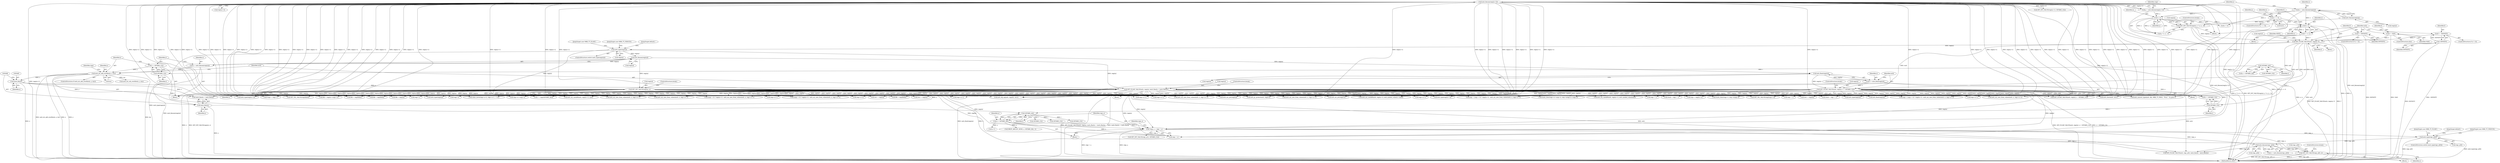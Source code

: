 digraph "0_mruby_1905091634a6a2925c911484434448e568330626@array" {
"1005588" [label="(Call,SET_INT_VALUE(regs_a[0], z))"];
"1005558" [label="(Call,mrb_fixnum(regs_a[0]))"];
"1005542" [label="(Call,*regs_a = regs + a)"];
"1005506" [label="(Call,SET_FLOAT_VALUE(mrb, regs[a], x + GETARG_C(i)))"];
"1005437" [label="(Call,SET_FLOAT_VALUE(mrb, regs[a], f))"];
"1005392" [label="(Call,SET_INT_VALUE(regs[a], y ? x / y : 0))"];
"1005379" [label="(Call,mrb_fixnum(regs[a]))"];
"1005398" [label="(Call,x / y)"];
"1005377" [label="(Call,x = mrb_fixnum(regs[a]))"];
"1005384" [label="(Call,y = mrb_fixnum(regs[a+1]))"];
"1005386" [label="(Call,mrb_fixnum(regs[a+1]))"];
"1005432" [label="(Call,f = x / y)"];
"1005434" [label="(Call,x / y)"];
"1005406" [label="(Call,y == 0)"];
"1005422" [label="(Call,f = -INFINITY)"];
"1005424" [label="(Call,-INFINITY)"];
"1005414" [label="(Call,f = INFINITY)"];
"1005427" [label="(Call,f = NAN)"];
"1005502" [label="(Call,mrb_float(regs[a]))"];
"1005451" [label="(Call,mrb_type(regs[a]))"];
"1005500" [label="(Call,x = mrb_float(regs[a]))"];
"1005513" [label="(Call,GETARG_C(i))"];
"1005448" [label="(Call,GETARG_A(i))"];
"1005491" [label="(Call,SET_INT_VALUE(regs[a], z))"];
"1005461" [label="(Call,mrb_fixnum(regs[a]))"];
"1005478" [label="(Call,SET_FLOAT_VALUE(mrb, regs[a], (mrb_float)x + (mrb_float)y))"];
"1005484" [label="(Call,(mrb_float)x)"];
"1005472" [label="(Call,mrb_int_add_overflow(x, y, &z))"];
"1005459" [label="(Call,x = mrb_fixnum(regs[a]))"];
"1005466" [label="(Call,y = GETARG_C(i))"];
"1005468" [label="(Call,GETARG_C(i))"];
"1005487" [label="(Call,(mrb_float)y)"];
"1005537" [label="(Call,a = GETARG_A(i))"];
"1005539" [label="(Call,GETARG_A(i))"];
"1005548" [label="(Call,mrb_type(regs_a[0]))"];
"1005517" [label="(Call,SET_INT_VALUE(regs[a+1], GETARG_C(i)))"];
"1005547" [label="(ControlStructure,switch (mrb_type(regs_a[0])))"];
"1005502" [label="(Call,mrb_float(regs[a]))"];
"1005575" [label="(Call,SET_FLOAT_VALUE(mrb, regs_a[0], (mrb_float)x - (mrb_float)y))"];
"1001530" [label="(Call,blk = regs[bidx])"];
"1001620" [label="(Call,mrb_ary_new_from_values(mrb, n, regs+a+1))"];
"1005426" [label="(ControlStructure,else)"];
"1005408" [label="(Literal,0)"];
"1005466" [label="(Call,y = GETARG_C(i))"];
"1005442" [label="(Identifier,f)"];
"1005418" [label="(ControlStructure,if (x < 0))"];
"1005378" [label="(Identifier,x)"];
"1005429" [label="(Identifier,NAN)"];
"1001560" [label="(Call,mrb_class(mrb, recv))"];
"1003113" [label="(Call,mrb_ary_ptr(regs[1]))"];
"1005514" [label="(Identifier,i)"];
"1005538" [label="(Identifier,a)"];
"1005407" [label="(Identifier,y)"];
"1005380" [label="(Call,regs[a])"];
"1002208" [label="(Call,regs+ci->argc+2)"];
"1003074" [label="(Call,*argv = regs+1)"];
"1005423" [label="(Identifier,f)"];
"1005425" [label="(Identifier,INFINITY)"];
"1005446" [label="(Call,a = GETARG_A(i))"];
"1005402" [label="(ControlStructure,break;)"];
"1002464" [label="(Call,(argc < 0) ? regs[a+1] : mrb_ary_new_from_values(mrb, n, regs+a+1))"];
"1005427" [label="(Call,f = NAN)"];
"1005475" [label="(Call,&z)"];
"1005492" [label="(Call,regs[a])"];
"1005399" [label="(Identifier,x)"];
"1005558" [label="(Call,mrb_fixnum(regs_a[0]))"];
"1005503" [label="(Call,regs[a])"];
"1005473" [label="(Identifier,x)"];
"1005461" [label="(Call,mrb_fixnum(regs[a]))"];
"1001523" [label="(Call,blk = regs[bidx])"];
"1005542" [label="(Call,*regs_a = regs + a)"];
"1005448" [label="(Call,GETARG_A(i))"];
"1005400" [label="(Identifier,y)"];
"1005535" [label="(Block,)"];
"1004616" [label="(Call,value_move(regs+a+2, regs+a+1, ++n))"];
"1005457" [label="(Block,)"];
"1004582" [label="(Call,mrb_ary_new_from_values(mrb, n, regs+a+1))"];
"1005500" [label="(Call,x = mrb_float(regs[a]))"];
"1005484" [label="(Call,(mrb_float)x)"];
"1001623" [label="(Call,regs+a+1)"];
"1002360" [label="(Call,recv = regs[0])"];
"1005486" [label="(Identifier,x)"];
"1001519" [label="(Call,SET_NIL_VALUE(regs[bidx]))"];
"1005507" [label="(Identifier,mrb)"];
"1004606" [label="(Call,mrb_ary_unshift(mrb, regs[a+1], sym))"];
"1005640" [label="(Call,a+1)"];
"1005491" [label="(Call,SET_INT_VALUE(regs[a], z))"];
"1005434" [label="(Call,x / y)"];
"1001547" [label="(Call,mrb_convert_type(mrb, blk, MRB_TT_PROC, \"Proc\", \"to_proc\"))"];
"1005565" [label="(Call,GETARG_C(i))"];
"1005540" [label="(Identifier,i)"];
"1005550" [label="(Identifier,regs_a)"];
"1003076" [label="(Call,regs+1)"];
"1002871" [label="(Call,regs + 1)"];
"1002869" [label="(Call,stack = regs + 1)"];
"1004571" [label="(Call,args = regs[a+1])"];
"1005406" [label="(Call,y == 0)"];
"1005412" [label="(Identifier,x)"];
"1005487" [label="(Call,(mrb_float)y)"];
"1005549" [label="(Call,regs_a[0])"];
"1005436" [label="(Identifier,y)"];
"1005599" [label="(Call,mrb_float(regs[a]))"];
"1004901" [label="(Call,mrb_type(regs[a]))"];
"1005377" [label="(Call,x = mrb_fixnum(regs[a]))"];
"1005543" [label="(Identifier,regs_a)"];
"1005387" [label="(Call,regs[a+1])"];
"1005398" [label="(Call,x / y)"];
"1002462" [label="(Call,args = (argc < 0) ? regs[a+1] : mrb_ary_new_from_values(mrb, n, regs+a+1))"];
"1002520" [label="(Call,regs+a+1)"];
"1001508" [label="(Call,recv = regs[a])"];
"1005410" [label="(ControlStructure,if (x > 0))"];
"1005379" [label="(Call,mrb_fixnum(regs[a]))"];
"1005393" [label="(Call,regs[a])"];
"1005474" [label="(Identifier,y)"];
"1005593" [label="(ControlStructure,break;)"];
"1005537" [label="(Call,a = GETARG_A(i))"];
"1002969" [label="(Call,mrb_ary_ptr(regs[a]))"];
"1003127" [label="(Call,mrb_gc_protect(mrb, regs[1]))"];
"1005438" [label="(Identifier,mrb)"];
"1005411" [label="(Call,x > 0)"];
"1005392" [label="(Call,SET_INT_VALUE(regs[a], y ? x / y : 0))"];
"1005459" [label="(Call,x = mrb_fixnum(regs[a]))"];
"1005469" [label="(Identifier,i)"];
"1005589" [label="(Call,regs_a[0])"];
"1005452" [label="(Call,regs[a])"];
"1005375" [label="(Block,)"];
"1005386" [label="(Call,mrb_fixnum(regs[a+1]))"];
"1005462" [label="(Call,regs[a])"];
"1005637" [label="(Call,mrb_type(regs[a+1]))"];
"1005516" [label="(JumpTarget,default:)"];
"1004813" [label="(Call,stack = regs + 1)"];
"1001680" [label="(Call,mrb_ary_unshift(mrb, regs[a+1], mrb_symbol_value(mid)))"];
"1005439" [label="(Call,regs[a])"];
"1005385" [label="(Identifier,y)"];
"1005415" [label="(Identifier,f)"];
"1005432" [label="(Call,f = x / y)"];
"1005451" [label="(Call,mrb_type(regs[a]))"];
"1002187" [label="(Call,regs+3)"];
"1005437" [label="(Call,SET_FLOAT_VALUE(mrb, regs[a], f))"];
"1005496" [label="(ControlStructure,break;)"];
"1005424" [label="(Call,-INFINITY)"];
"1002517" [label="(Call,mrb_ary_new_from_values(mrb, n, regs+a+1))"];
"1003552" [label="(Call,blk = regs[2])"];
"1005666" [label="(MethodReturn,RET)"];
"1005384" [label="(Call,y = mrb_fixnum(regs[a+1]))"];
"1001601" [label="(Call,mrb_obj_eq(mrb, regs[0], recv))"];
"1005633" [label="(Call,mrb_type(regs[a]))"];
"1001611" [label="(Call,(argc < 0) ? regs[a+1] : mrb_ary_new_from_values(mrb, n, regs+a+1))"];
"1002207" [label="(Call,stack_clear(regs+ci->argc+2, irep->nregs-ci->argc-2))"];
"1005490" [label="(ControlStructure,break;)"];
"1005554" [label="(Block,)"];
"1004815" [label="(Call,regs + 1)"];
"1005422" [label="(Call,f = -INFINITY)"];
"1003247" [label="(Call,SET_NIL_VALUE(regs[argc+1]))"];
"1005435" [label="(Identifier,x)"];
"1004622" [label="(Call,regs+a+1)"];
"1005622" [label="(Call,MKOP_ABC(OP_SEND, a, GETARG_B(i), 1))"];
"1005477" [label="(Block,)"];
"1001609" [label="(Call,args = (argc < 0) ? regs[a+1] : mrb_ary_new_from_values(mrb, n, regs+a+1))"];
"1005515" [label="(ControlStructure,break;)"];
"1005478" [label="(Call,SET_FLOAT_VALUE(mrb, regs[a], (mrb_float)x + (mrb_float)y))"];
"1005431" [label="(Block,)"];
"1005353" [label="(Block,)"];
"1005405" [label="(ControlStructure,if (y == 0))"];
"1005498" [label="(Block,)"];
"1005508" [label="(Call,regs[a])"];
"1005569" [label="(Call,mrb_int_sub_overflow(x, y, &z))"];
"1005523" [label="(Call,GETARG_C(i))"];
"1005618" [label="(Call,GETARG_C(i))"];
"1005513" [label="(Call,GETARG_C(i))"];
"1005497" [label="(JumpTarget,case MRB_TT_FLOAT:)"];
"1005511" [label="(Call,x + GETARG_C(i))"];
"1001661" [label="(Call,mrb_ary_new_from_values(mrb, n, regs+a+1))"];
"1003878" [label="(Call,v = regs[GETARG_A(i)])"];
"1005479" [label="(Identifier,mrb)"];
"1001664" [label="(Call,regs+a+1)"];
"1005610" [label="(Call,GETARG_C(i))"];
"1005467" [label="(Identifier,y)"];
"1003559" [label="(Call,blk = regs[ci->argc+1])"];
"1005495" [label="(Identifier,z)"];
"1005483" [label="(Call,(mrb_float)x + (mrb_float)y)"];
"1005416" [label="(Identifier,INFINITY)"];
"1005553" [label="(JumpTarget,case MRB_TT_FIXNUM:)"];
"1005480" [label="(Call,regs[a])"];
"1005414" [label="(Call,f = INFINITY)"];
"1005394" [label="(Identifier,regs)"];
"1005614" [label="(Call,SET_INT_VALUE(regs_a[1], GETARG_C(i)))"];
"1005588" [label="(Call,SET_INT_VALUE(regs_a[0], z))"];
"1005559" [label="(Call,regs_a[0])"];
"1005449" [label="(Identifier,i)"];
"1005460" [label="(Identifier,x)"];
"1005471" [label="(ControlStructure,if (mrb_int_add_overflow(x, y, &z)))"];
"1005396" [label="(Call,y ? x / y : 0)"];
"1005433" [label="(Identifier,f)"];
"1005594" [label="(JumpTarget,case MRB_TT_FLOAT:)"];
"1005613" [label="(JumpTarget,default:)"];
"1005592" [label="(Identifier,z)"];
"1005472" [label="(Call,mrb_int_add_overflow(x, y, &z))"];
"1005489" [label="(Identifier,y)"];
"1005506" [label="(Call,SET_FLOAT_VALUE(mrb, regs[a], x + GETARG_C(i)))"];
"1004585" [label="(Call,regs+a+1)"];
"1004905" [label="(Call,mrb_type(regs[a+1]))"];
"1005556" [label="(Call,x = mrb_fixnum(regs_a[0]))"];
"1005603" [label="(Call,SET_FLOAT_VALUE(mrb, regs[a], x - GETARG_C(i)))"];
"1002476" [label="(Call,regs+a+1)"];
"1005548" [label="(Call,mrb_type(regs_a[0]))"];
"1002186" [label="(Call,stack_clear(regs+3, irep->nregs-3))"];
"1002536" [label="(Call,mrb_ary_unshift(mrb, regs[a+1], mrb_symbol_value(ci->mid)))"];
"1005428" [label="(Identifier,f)"];
"1005493" [label="(Identifier,regs)"];
"1005450" [label="(ControlStructure,switch (mrb_type(regs[a])))"];
"1005443" [label="(Identifier,NEXT)"];
"1002383" [label="(Call,blk = regs[bidx])"];
"1002473" [label="(Call,mrb_ary_new_from_values(mrb, n, regs+a+1))"];
"1005501" [label="(Identifier,x)"];
"1005456" [label="(JumpTarget,case MRB_TT_FIXNUM:)"];
"1005544" [label="(Call,regs + a)"];
"1004522" [label="(Call,recv = regs[a])"];
"1005539" [label="(Call,GETARG_A(i))"];
"1005468" [label="(Call,GETARG_C(i))"];
"1004617" [label="(Call,regs+a+2)"];
"1005588" -> "1005554"  [label="AST: "];
"1005588" -> "1005592"  [label="CFG: "];
"1005589" -> "1005588"  [label="AST: "];
"1005592" -> "1005588"  [label="AST: "];
"1005593" -> "1005588"  [label="CFG: "];
"1005588" -> "1005666"  [label="DDG: z"];
"1005588" -> "1005666"  [label="DDG: regs_a[0]"];
"1005588" -> "1005666"  [label="DDG: SET_INT_VALUE(regs_a[0], z)"];
"1005558" -> "1005588"  [label="DDG: regs_a[0]"];
"1005542" -> "1005588"  [label="DDG: regs_a"];
"1005491" -> "1005588"  [label="DDG: z"];
"1005558" -> "1005556"  [label="AST: "];
"1005558" -> "1005559"  [label="CFG: "];
"1005559" -> "1005558"  [label="AST: "];
"1005556" -> "1005558"  [label="CFG: "];
"1005558" -> "1005556"  [label="DDG: regs_a[0]"];
"1005542" -> "1005558"  [label="DDG: regs_a"];
"1005548" -> "1005558"  [label="DDG: regs_a[0]"];
"1005558" -> "1005575"  [label="DDG: regs_a[0]"];
"1005542" -> "1005535"  [label="AST: "];
"1005542" -> "1005544"  [label="CFG: "];
"1005543" -> "1005542"  [label="AST: "];
"1005544" -> "1005542"  [label="AST: "];
"1005550" -> "1005542"  [label="CFG: "];
"1005542" -> "1005666"  [label="DDG: regs_a"];
"1005542" -> "1005666"  [label="DDG: regs + a"];
"1005506" -> "1005542"  [label="DDG: regs[a]"];
"1005386" -> "1005542"  [label="DDG: regs[a+1]"];
"1005491" -> "1005542"  [label="DDG: regs[a]"];
"1005478" -> "1005542"  [label="DDG: regs[a]"];
"1005537" -> "1005542"  [label="DDG: a"];
"1005542" -> "1005548"  [label="DDG: regs_a"];
"1005542" -> "1005575"  [label="DDG: regs_a"];
"1005542" -> "1005614"  [label="DDG: regs_a"];
"1005506" -> "1005498"  [label="AST: "];
"1005506" -> "1005511"  [label="CFG: "];
"1005507" -> "1005506"  [label="AST: "];
"1005508" -> "1005506"  [label="AST: "];
"1005511" -> "1005506"  [label="AST: "];
"1005515" -> "1005506"  [label="CFG: "];
"1005506" -> "1005666"  [label="DDG: SET_FLOAT_VALUE(mrb, regs[a], x + GETARG_C(i))"];
"1005506" -> "1005666"  [label="DDG: x + GETARG_C(i)"];
"1005506" -> "1001508"  [label="DDG: regs[a]"];
"1005506" -> "1001519"  [label="DDG: regs[a]"];
"1005506" -> "1001523"  [label="DDG: regs[a]"];
"1005506" -> "1001530"  [label="DDG: regs[a]"];
"1005506" -> "1001547"  [label="DDG: mrb"];
"1005506" -> "1001560"  [label="DDG: mrb"];
"1005506" -> "1001601"  [label="DDG: regs[a]"];
"1005506" -> "1001609"  [label="DDG: regs[a]"];
"1005506" -> "1001611"  [label="DDG: regs[a]"];
"1005506" -> "1001620"  [label="DDG: regs[a]"];
"1005506" -> "1001623"  [label="DDG: regs[a]"];
"1005506" -> "1001661"  [label="DDG: regs[a]"];
"1005506" -> "1001664"  [label="DDG: regs[a]"];
"1005506" -> "1001680"  [label="DDG: regs[a]"];
"1005506" -> "1002186"  [label="DDG: regs[a]"];
"1005506" -> "1002187"  [label="DDG: regs[a]"];
"1005506" -> "1002207"  [label="DDG: regs[a]"];
"1005506" -> "1002208"  [label="DDG: regs[a]"];
"1005506" -> "1002360"  [label="DDG: regs[a]"];
"1005506" -> "1002383"  [label="DDG: regs[a]"];
"1005506" -> "1002462"  [label="DDG: regs[a]"];
"1005506" -> "1002464"  [label="DDG: regs[a]"];
"1005506" -> "1002473"  [label="DDG: regs[a]"];
"1005506" -> "1002476"  [label="DDG: regs[a]"];
"1005506" -> "1002517"  [label="DDG: regs[a]"];
"1005506" -> "1002520"  [label="DDG: regs[a]"];
"1005506" -> "1002536"  [label="DDG: regs[a]"];
"1005506" -> "1002869"  [label="DDG: regs[a]"];
"1005506" -> "1002871"  [label="DDG: regs[a]"];
"1005506" -> "1002969"  [label="DDG: regs[a]"];
"1005506" -> "1003074"  [label="DDG: regs[a]"];
"1005506" -> "1003076"  [label="DDG: regs[a]"];
"1005506" -> "1003113"  [label="DDG: regs[a]"];
"1005506" -> "1003127"  [label="DDG: regs[a]"];
"1005506" -> "1003247"  [label="DDG: regs[a]"];
"1005506" -> "1003552"  [label="DDG: regs[a]"];
"1005506" -> "1003559"  [label="DDG: regs[a]"];
"1005506" -> "1003878"  [label="DDG: regs[a]"];
"1005506" -> "1004522"  [label="DDG: regs[a]"];
"1005506" -> "1004571"  [label="DDG: regs[a]"];
"1005506" -> "1004582"  [label="DDG: regs[a]"];
"1005506" -> "1004585"  [label="DDG: regs[a]"];
"1005506" -> "1004606"  [label="DDG: regs[a]"];
"1005506" -> "1004616"  [label="DDG: regs[a]"];
"1005506" -> "1004617"  [label="DDG: regs[a]"];
"1005506" -> "1004622"  [label="DDG: regs[a]"];
"1005506" -> "1004813"  [label="DDG: regs[a]"];
"1005506" -> "1004815"  [label="DDG: regs[a]"];
"1005506" -> "1004901"  [label="DDG: regs[a]"];
"1005506" -> "1004905"  [label="DDG: regs[a]"];
"1005437" -> "1005506"  [label="DDG: mrb"];
"1005502" -> "1005506"  [label="DDG: regs[a]"];
"1005500" -> "1005506"  [label="DDG: x"];
"1005513" -> "1005506"  [label="DDG: i"];
"1005506" -> "1005544"  [label="DDG: regs[a]"];
"1005506" -> "1005575"  [label="DDG: mrb"];
"1005506" -> "1005599"  [label="DDG: regs[a]"];
"1005506" -> "1005603"  [label="DDG: mrb"];
"1005506" -> "1005603"  [label="DDG: regs[a]"];
"1005506" -> "1005633"  [label="DDG: regs[a]"];
"1005506" -> "1005637"  [label="DDG: regs[a]"];
"1005437" -> "1005353"  [label="AST: "];
"1005437" -> "1005442"  [label="CFG: "];
"1005438" -> "1005437"  [label="AST: "];
"1005439" -> "1005437"  [label="AST: "];
"1005442" -> "1005437"  [label="AST: "];
"1005443" -> "1005437"  [label="CFG: "];
"1005437" -> "1005666"  [label="DDG: SET_FLOAT_VALUE(mrb, regs[a], f)"];
"1005437" -> "1005666"  [label="DDG: f"];
"1005437" -> "1001547"  [label="DDG: mrb"];
"1005437" -> "1001560"  [label="DDG: mrb"];
"1005392" -> "1005437"  [label="DDG: regs[a]"];
"1005432" -> "1005437"  [label="DDG: f"];
"1005422" -> "1005437"  [label="DDG: f"];
"1005414" -> "1005437"  [label="DDG: f"];
"1005427" -> "1005437"  [label="DDG: f"];
"1005437" -> "1005451"  [label="DDG: regs[a]"];
"1005437" -> "1005478"  [label="DDG: mrb"];
"1005437" -> "1005575"  [label="DDG: mrb"];
"1005437" -> "1005603"  [label="DDG: mrb"];
"1005392" -> "1005375"  [label="AST: "];
"1005392" -> "1005396"  [label="CFG: "];
"1005393" -> "1005392"  [label="AST: "];
"1005396" -> "1005392"  [label="AST: "];
"1005402" -> "1005392"  [label="CFG: "];
"1005392" -> "1005666"  [label="DDG: y ? x / y : 0"];
"1005392" -> "1005666"  [label="DDG: SET_INT_VALUE(regs[a], y ? x / y : 0)"];
"1005379" -> "1005392"  [label="DDG: regs[a]"];
"1005398" -> "1005392"  [label="DDG: x"];
"1005398" -> "1005392"  [label="DDG: y"];
"1005379" -> "1005377"  [label="AST: "];
"1005379" -> "1005380"  [label="CFG: "];
"1005380" -> "1005379"  [label="AST: "];
"1005377" -> "1005379"  [label="CFG: "];
"1005379" -> "1005377"  [label="DDG: regs[a]"];
"1005398" -> "1005396"  [label="AST: "];
"1005398" -> "1005400"  [label="CFG: "];
"1005399" -> "1005398"  [label="AST: "];
"1005400" -> "1005398"  [label="AST: "];
"1005396" -> "1005398"  [label="CFG: "];
"1005398" -> "1005396"  [label="DDG: x"];
"1005398" -> "1005396"  [label="DDG: y"];
"1005377" -> "1005398"  [label="DDG: x"];
"1005384" -> "1005398"  [label="DDG: y"];
"1005398" -> "1005411"  [label="DDG: x"];
"1005398" -> "1005434"  [label="DDG: x"];
"1005377" -> "1005375"  [label="AST: "];
"1005378" -> "1005377"  [label="AST: "];
"1005385" -> "1005377"  [label="CFG: "];
"1005377" -> "1005666"  [label="DDG: mrb_fixnum(regs[a])"];
"1005377" -> "1005411"  [label="DDG: x"];
"1005377" -> "1005434"  [label="DDG: x"];
"1005384" -> "1005375"  [label="AST: "];
"1005384" -> "1005386"  [label="CFG: "];
"1005385" -> "1005384"  [label="AST: "];
"1005386" -> "1005384"  [label="AST: "];
"1005394" -> "1005384"  [label="CFG: "];
"1005384" -> "1005666"  [label="DDG: mrb_fixnum(regs[a+1])"];
"1005386" -> "1005384"  [label="DDG: regs[a+1]"];
"1005386" -> "1005387"  [label="CFG: "];
"1005387" -> "1005386"  [label="AST: "];
"1005386" -> "1005666"  [label="DDG: regs[a+1]"];
"1005386" -> "1001508"  [label="DDG: regs[a+1]"];
"1005386" -> "1001519"  [label="DDG: regs[a+1]"];
"1005386" -> "1001523"  [label="DDG: regs[a+1]"];
"1005386" -> "1001530"  [label="DDG: regs[a+1]"];
"1005386" -> "1001601"  [label="DDG: regs[a+1]"];
"1005386" -> "1001609"  [label="DDG: regs[a+1]"];
"1005386" -> "1001611"  [label="DDG: regs[a+1]"];
"1005386" -> "1001620"  [label="DDG: regs[a+1]"];
"1005386" -> "1001623"  [label="DDG: regs[a+1]"];
"1005386" -> "1001661"  [label="DDG: regs[a+1]"];
"1005386" -> "1001664"  [label="DDG: regs[a+1]"];
"1005386" -> "1001680"  [label="DDG: regs[a+1]"];
"1005386" -> "1002186"  [label="DDG: regs[a+1]"];
"1005386" -> "1002187"  [label="DDG: regs[a+1]"];
"1005386" -> "1002207"  [label="DDG: regs[a+1]"];
"1005386" -> "1002208"  [label="DDG: regs[a+1]"];
"1005386" -> "1002360"  [label="DDG: regs[a+1]"];
"1005386" -> "1002383"  [label="DDG: regs[a+1]"];
"1005386" -> "1002462"  [label="DDG: regs[a+1]"];
"1005386" -> "1002464"  [label="DDG: regs[a+1]"];
"1005386" -> "1002473"  [label="DDG: regs[a+1]"];
"1005386" -> "1002476"  [label="DDG: regs[a+1]"];
"1005386" -> "1002517"  [label="DDG: regs[a+1]"];
"1005386" -> "1002520"  [label="DDG: regs[a+1]"];
"1005386" -> "1002536"  [label="DDG: regs[a+1]"];
"1005386" -> "1002869"  [label="DDG: regs[a+1]"];
"1005386" -> "1002871"  [label="DDG: regs[a+1]"];
"1005386" -> "1002969"  [label="DDG: regs[a+1]"];
"1005386" -> "1003074"  [label="DDG: regs[a+1]"];
"1005386" -> "1003076"  [label="DDG: regs[a+1]"];
"1005386" -> "1003113"  [label="DDG: regs[a+1]"];
"1005386" -> "1003127"  [label="DDG: regs[a+1]"];
"1005386" -> "1003247"  [label="DDG: regs[a+1]"];
"1005386" -> "1003552"  [label="DDG: regs[a+1]"];
"1005386" -> "1003559"  [label="DDG: regs[a+1]"];
"1005386" -> "1003878"  [label="DDG: regs[a+1]"];
"1005386" -> "1004522"  [label="DDG: regs[a+1]"];
"1005386" -> "1004571"  [label="DDG: regs[a+1]"];
"1005386" -> "1004582"  [label="DDG: regs[a+1]"];
"1005386" -> "1004585"  [label="DDG: regs[a+1]"];
"1005386" -> "1004606"  [label="DDG: regs[a+1]"];
"1005386" -> "1004616"  [label="DDG: regs[a+1]"];
"1005386" -> "1004617"  [label="DDG: regs[a+1]"];
"1005386" -> "1004622"  [label="DDG: regs[a+1]"];
"1005386" -> "1004813"  [label="DDG: regs[a+1]"];
"1005386" -> "1004815"  [label="DDG: regs[a+1]"];
"1005386" -> "1004901"  [label="DDG: regs[a+1]"];
"1005386" -> "1004905"  [label="DDG: regs[a+1]"];
"1005386" -> "1005517"  [label="DDG: regs[a+1]"];
"1005386" -> "1005544"  [label="DDG: regs[a+1]"];
"1005386" -> "1005599"  [label="DDG: regs[a+1]"];
"1005386" -> "1005603"  [label="DDG: regs[a+1]"];
"1005386" -> "1005633"  [label="DDG: regs[a+1]"];
"1005386" -> "1005637"  [label="DDG: regs[a+1]"];
"1005432" -> "1005431"  [label="AST: "];
"1005432" -> "1005434"  [label="CFG: "];
"1005433" -> "1005432"  [label="AST: "];
"1005434" -> "1005432"  [label="AST: "];
"1005438" -> "1005432"  [label="CFG: "];
"1005432" -> "1005666"  [label="DDG: x / y"];
"1005434" -> "1005432"  [label="DDG: x"];
"1005434" -> "1005432"  [label="DDG: y"];
"1005434" -> "1005436"  [label="CFG: "];
"1005435" -> "1005434"  [label="AST: "];
"1005436" -> "1005434"  [label="AST: "];
"1005434" -> "1005666"  [label="DDG: y"];
"1005434" -> "1005666"  [label="DDG: x"];
"1005406" -> "1005434"  [label="DDG: y"];
"1005406" -> "1005405"  [label="AST: "];
"1005406" -> "1005408"  [label="CFG: "];
"1005407" -> "1005406"  [label="AST: "];
"1005408" -> "1005406"  [label="AST: "];
"1005412" -> "1005406"  [label="CFG: "];
"1005433" -> "1005406"  [label="CFG: "];
"1005406" -> "1005666"  [label="DDG: y"];
"1005406" -> "1005666"  [label="DDG: y == 0"];
"1005422" -> "1005418"  [label="AST: "];
"1005422" -> "1005424"  [label="CFG: "];
"1005423" -> "1005422"  [label="AST: "];
"1005424" -> "1005422"  [label="AST: "];
"1005438" -> "1005422"  [label="CFG: "];
"1005422" -> "1005666"  [label="DDG: -INFINITY"];
"1005424" -> "1005422"  [label="DDG: INFINITY"];
"1005424" -> "1005425"  [label="CFG: "];
"1005425" -> "1005424"  [label="AST: "];
"1005424" -> "1005666"  [label="DDG: INFINITY"];
"1005414" -> "1005410"  [label="AST: "];
"1005414" -> "1005416"  [label="CFG: "];
"1005415" -> "1005414"  [label="AST: "];
"1005416" -> "1005414"  [label="AST: "];
"1005438" -> "1005414"  [label="CFG: "];
"1005414" -> "1005666"  [label="DDG: INFINITY"];
"1005427" -> "1005426"  [label="AST: "];
"1005427" -> "1005429"  [label="CFG: "];
"1005428" -> "1005427"  [label="AST: "];
"1005429" -> "1005427"  [label="AST: "];
"1005438" -> "1005427"  [label="CFG: "];
"1005427" -> "1005666"  [label="DDG: NAN"];
"1005502" -> "1005500"  [label="AST: "];
"1005502" -> "1005503"  [label="CFG: "];
"1005503" -> "1005502"  [label="AST: "];
"1005500" -> "1005502"  [label="CFG: "];
"1005502" -> "1005500"  [label="DDG: regs[a]"];
"1005451" -> "1005502"  [label="DDG: regs[a]"];
"1005451" -> "1005450"  [label="AST: "];
"1005451" -> "1005452"  [label="CFG: "];
"1005452" -> "1005451"  [label="AST: "];
"1005456" -> "1005451"  [label="CFG: "];
"1005497" -> "1005451"  [label="CFG: "];
"1005516" -> "1005451"  [label="CFG: "];
"1005451" -> "1005666"  [label="DDG: mrb_type(regs[a])"];
"1005451" -> "1001508"  [label="DDG: regs[a]"];
"1005451" -> "1005461"  [label="DDG: regs[a]"];
"1005500" -> "1005498"  [label="AST: "];
"1005501" -> "1005500"  [label="AST: "];
"1005507" -> "1005500"  [label="CFG: "];
"1005500" -> "1005666"  [label="DDG: mrb_float(regs[a])"];
"1005500" -> "1005511"  [label="DDG: x"];
"1005513" -> "1005511"  [label="AST: "];
"1005513" -> "1005514"  [label="CFG: "];
"1005514" -> "1005513"  [label="AST: "];
"1005511" -> "1005513"  [label="CFG: "];
"1005513" -> "1005511"  [label="DDG: i"];
"1005448" -> "1005513"  [label="DDG: i"];
"1005513" -> "1005539"  [label="DDG: i"];
"1005448" -> "1005446"  [label="AST: "];
"1005448" -> "1005449"  [label="CFG: "];
"1005449" -> "1005448"  [label="AST: "];
"1005446" -> "1005448"  [label="CFG: "];
"1005448" -> "1005446"  [label="DDG: i"];
"1005448" -> "1005468"  [label="DDG: i"];
"1005448" -> "1005523"  [label="DDG: i"];
"1005491" -> "1005457"  [label="AST: "];
"1005491" -> "1005495"  [label="CFG: "];
"1005492" -> "1005491"  [label="AST: "];
"1005495" -> "1005491"  [label="AST: "];
"1005496" -> "1005491"  [label="CFG: "];
"1005491" -> "1005666"  [label="DDG: z"];
"1005491" -> "1005666"  [label="DDG: SET_INT_VALUE(regs[a], z)"];
"1005491" -> "1001508"  [label="DDG: regs[a]"];
"1005491" -> "1001519"  [label="DDG: regs[a]"];
"1005491" -> "1001523"  [label="DDG: regs[a]"];
"1005491" -> "1001530"  [label="DDG: regs[a]"];
"1005491" -> "1001601"  [label="DDG: regs[a]"];
"1005491" -> "1001609"  [label="DDG: regs[a]"];
"1005491" -> "1001611"  [label="DDG: regs[a]"];
"1005491" -> "1001620"  [label="DDG: regs[a]"];
"1005491" -> "1001623"  [label="DDG: regs[a]"];
"1005491" -> "1001661"  [label="DDG: regs[a]"];
"1005491" -> "1001664"  [label="DDG: regs[a]"];
"1005491" -> "1001680"  [label="DDG: regs[a]"];
"1005491" -> "1002186"  [label="DDG: regs[a]"];
"1005491" -> "1002187"  [label="DDG: regs[a]"];
"1005491" -> "1002207"  [label="DDG: regs[a]"];
"1005491" -> "1002208"  [label="DDG: regs[a]"];
"1005491" -> "1002360"  [label="DDG: regs[a]"];
"1005491" -> "1002383"  [label="DDG: regs[a]"];
"1005491" -> "1002462"  [label="DDG: regs[a]"];
"1005491" -> "1002464"  [label="DDG: regs[a]"];
"1005491" -> "1002473"  [label="DDG: regs[a]"];
"1005491" -> "1002476"  [label="DDG: regs[a]"];
"1005491" -> "1002517"  [label="DDG: regs[a]"];
"1005491" -> "1002520"  [label="DDG: regs[a]"];
"1005491" -> "1002536"  [label="DDG: regs[a]"];
"1005491" -> "1002869"  [label="DDG: regs[a]"];
"1005491" -> "1002871"  [label="DDG: regs[a]"];
"1005491" -> "1002969"  [label="DDG: regs[a]"];
"1005491" -> "1003074"  [label="DDG: regs[a]"];
"1005491" -> "1003076"  [label="DDG: regs[a]"];
"1005491" -> "1003113"  [label="DDG: regs[a]"];
"1005491" -> "1003127"  [label="DDG: regs[a]"];
"1005491" -> "1003247"  [label="DDG: regs[a]"];
"1005491" -> "1003552"  [label="DDG: regs[a]"];
"1005491" -> "1003559"  [label="DDG: regs[a]"];
"1005491" -> "1003878"  [label="DDG: regs[a]"];
"1005491" -> "1004522"  [label="DDG: regs[a]"];
"1005491" -> "1004571"  [label="DDG: regs[a]"];
"1005491" -> "1004582"  [label="DDG: regs[a]"];
"1005491" -> "1004585"  [label="DDG: regs[a]"];
"1005491" -> "1004606"  [label="DDG: regs[a]"];
"1005491" -> "1004616"  [label="DDG: regs[a]"];
"1005491" -> "1004617"  [label="DDG: regs[a]"];
"1005491" -> "1004622"  [label="DDG: regs[a]"];
"1005491" -> "1004813"  [label="DDG: regs[a]"];
"1005491" -> "1004815"  [label="DDG: regs[a]"];
"1005491" -> "1004901"  [label="DDG: regs[a]"];
"1005491" -> "1004905"  [label="DDG: regs[a]"];
"1005461" -> "1005491"  [label="DDG: regs[a]"];
"1005491" -> "1005544"  [label="DDG: regs[a]"];
"1005491" -> "1005599"  [label="DDG: regs[a]"];
"1005491" -> "1005603"  [label="DDG: regs[a]"];
"1005491" -> "1005633"  [label="DDG: regs[a]"];
"1005491" -> "1005637"  [label="DDG: regs[a]"];
"1005461" -> "1005459"  [label="AST: "];
"1005461" -> "1005462"  [label="CFG: "];
"1005462" -> "1005461"  [label="AST: "];
"1005459" -> "1005461"  [label="CFG: "];
"1005461" -> "1005459"  [label="DDG: regs[a]"];
"1005461" -> "1005478"  [label="DDG: regs[a]"];
"1005478" -> "1005477"  [label="AST: "];
"1005478" -> "1005483"  [label="CFG: "];
"1005479" -> "1005478"  [label="AST: "];
"1005480" -> "1005478"  [label="AST: "];
"1005483" -> "1005478"  [label="AST: "];
"1005490" -> "1005478"  [label="CFG: "];
"1005478" -> "1005666"  [label="DDG: (mrb_float)x + (mrb_float)y"];
"1005478" -> "1005666"  [label="DDG: SET_FLOAT_VALUE(mrb, regs[a], (mrb_float)x + (mrb_float)y)"];
"1005478" -> "1001508"  [label="DDG: regs[a]"];
"1005478" -> "1001519"  [label="DDG: regs[a]"];
"1005478" -> "1001523"  [label="DDG: regs[a]"];
"1005478" -> "1001530"  [label="DDG: regs[a]"];
"1005478" -> "1001547"  [label="DDG: mrb"];
"1005478" -> "1001560"  [label="DDG: mrb"];
"1005478" -> "1001601"  [label="DDG: regs[a]"];
"1005478" -> "1001609"  [label="DDG: regs[a]"];
"1005478" -> "1001611"  [label="DDG: regs[a]"];
"1005478" -> "1001620"  [label="DDG: regs[a]"];
"1005478" -> "1001623"  [label="DDG: regs[a]"];
"1005478" -> "1001661"  [label="DDG: regs[a]"];
"1005478" -> "1001664"  [label="DDG: regs[a]"];
"1005478" -> "1001680"  [label="DDG: regs[a]"];
"1005478" -> "1002186"  [label="DDG: regs[a]"];
"1005478" -> "1002187"  [label="DDG: regs[a]"];
"1005478" -> "1002207"  [label="DDG: regs[a]"];
"1005478" -> "1002208"  [label="DDG: regs[a]"];
"1005478" -> "1002360"  [label="DDG: regs[a]"];
"1005478" -> "1002383"  [label="DDG: regs[a]"];
"1005478" -> "1002462"  [label="DDG: regs[a]"];
"1005478" -> "1002464"  [label="DDG: regs[a]"];
"1005478" -> "1002473"  [label="DDG: regs[a]"];
"1005478" -> "1002476"  [label="DDG: regs[a]"];
"1005478" -> "1002517"  [label="DDG: regs[a]"];
"1005478" -> "1002520"  [label="DDG: regs[a]"];
"1005478" -> "1002536"  [label="DDG: regs[a]"];
"1005478" -> "1002869"  [label="DDG: regs[a]"];
"1005478" -> "1002871"  [label="DDG: regs[a]"];
"1005478" -> "1002969"  [label="DDG: regs[a]"];
"1005478" -> "1003074"  [label="DDG: regs[a]"];
"1005478" -> "1003076"  [label="DDG: regs[a]"];
"1005478" -> "1003113"  [label="DDG: regs[a]"];
"1005478" -> "1003127"  [label="DDG: regs[a]"];
"1005478" -> "1003247"  [label="DDG: regs[a]"];
"1005478" -> "1003552"  [label="DDG: regs[a]"];
"1005478" -> "1003559"  [label="DDG: regs[a]"];
"1005478" -> "1003878"  [label="DDG: regs[a]"];
"1005478" -> "1004522"  [label="DDG: regs[a]"];
"1005478" -> "1004571"  [label="DDG: regs[a]"];
"1005478" -> "1004582"  [label="DDG: regs[a]"];
"1005478" -> "1004585"  [label="DDG: regs[a]"];
"1005478" -> "1004606"  [label="DDG: regs[a]"];
"1005478" -> "1004616"  [label="DDG: regs[a]"];
"1005478" -> "1004617"  [label="DDG: regs[a]"];
"1005478" -> "1004622"  [label="DDG: regs[a]"];
"1005478" -> "1004813"  [label="DDG: regs[a]"];
"1005478" -> "1004815"  [label="DDG: regs[a]"];
"1005478" -> "1004901"  [label="DDG: regs[a]"];
"1005478" -> "1004905"  [label="DDG: regs[a]"];
"1005484" -> "1005478"  [label="DDG: x"];
"1005487" -> "1005478"  [label="DDG: y"];
"1005478" -> "1005544"  [label="DDG: regs[a]"];
"1005478" -> "1005575"  [label="DDG: mrb"];
"1005478" -> "1005599"  [label="DDG: regs[a]"];
"1005478" -> "1005603"  [label="DDG: mrb"];
"1005478" -> "1005603"  [label="DDG: regs[a]"];
"1005478" -> "1005633"  [label="DDG: regs[a]"];
"1005478" -> "1005637"  [label="DDG: regs[a]"];
"1005484" -> "1005483"  [label="AST: "];
"1005484" -> "1005486"  [label="CFG: "];
"1005485" -> "1005484"  [label="AST: "];
"1005486" -> "1005484"  [label="AST: "];
"1005488" -> "1005484"  [label="CFG: "];
"1005484" -> "1005666"  [label="DDG: x"];
"1005484" -> "1005483"  [label="DDG: x"];
"1005472" -> "1005484"  [label="DDG: x"];
"1005472" -> "1005471"  [label="AST: "];
"1005472" -> "1005475"  [label="CFG: "];
"1005473" -> "1005472"  [label="AST: "];
"1005474" -> "1005472"  [label="AST: "];
"1005475" -> "1005472"  [label="AST: "];
"1005479" -> "1005472"  [label="CFG: "];
"1005493" -> "1005472"  [label="CFG: "];
"1005472" -> "1005666"  [label="DDG: x"];
"1005472" -> "1005666"  [label="DDG: y"];
"1005472" -> "1005666"  [label="DDG: &z"];
"1005472" -> "1005666"  [label="DDG: mrb_int_add_overflow(x, y, &z)"];
"1005459" -> "1005472"  [label="DDG: x"];
"1005466" -> "1005472"  [label="DDG: y"];
"1005472" -> "1005487"  [label="DDG: y"];
"1005472" -> "1005569"  [label="DDG: &z"];
"1005459" -> "1005457"  [label="AST: "];
"1005460" -> "1005459"  [label="AST: "];
"1005467" -> "1005459"  [label="CFG: "];
"1005459" -> "1005666"  [label="DDG: mrb_fixnum(regs[a])"];
"1005466" -> "1005457"  [label="AST: "];
"1005466" -> "1005468"  [label="CFG: "];
"1005467" -> "1005466"  [label="AST: "];
"1005468" -> "1005466"  [label="AST: "];
"1005473" -> "1005466"  [label="CFG: "];
"1005468" -> "1005466"  [label="DDG: i"];
"1005468" -> "1005469"  [label="CFG: "];
"1005469" -> "1005468"  [label="AST: "];
"1005468" -> "1005539"  [label="DDG: i"];
"1005487" -> "1005483"  [label="AST: "];
"1005487" -> "1005489"  [label="CFG: "];
"1005488" -> "1005487"  [label="AST: "];
"1005489" -> "1005487"  [label="AST: "];
"1005483" -> "1005487"  [label="CFG: "];
"1005487" -> "1005666"  [label="DDG: y"];
"1005487" -> "1005483"  [label="DDG: y"];
"1005537" -> "1005535"  [label="AST: "];
"1005537" -> "1005539"  [label="CFG: "];
"1005538" -> "1005537"  [label="AST: "];
"1005539" -> "1005537"  [label="AST: "];
"1005543" -> "1005537"  [label="CFG: "];
"1005539" -> "1005537"  [label="DDG: i"];
"1005537" -> "1005544"  [label="DDG: a"];
"1005537" -> "1005622"  [label="DDG: a"];
"1005537" -> "1005640"  [label="DDG: a"];
"1005539" -> "1005540"  [label="CFG: "];
"1005540" -> "1005539"  [label="AST: "];
"1005539" -> "1005565"  [label="DDG: i"];
"1005539" -> "1005610"  [label="DDG: i"];
"1005539" -> "1005618"  [label="DDG: i"];
"1005548" -> "1005547"  [label="AST: "];
"1005548" -> "1005549"  [label="CFG: "];
"1005549" -> "1005548"  [label="AST: "];
"1005553" -> "1005548"  [label="CFG: "];
"1005594" -> "1005548"  [label="CFG: "];
"1005613" -> "1005548"  [label="CFG: "];
"1005548" -> "1005666"  [label="DDG: mrb_type(regs_a[0])"];
"1005548" -> "1005666"  [label="DDG: regs_a[0]"];
}
